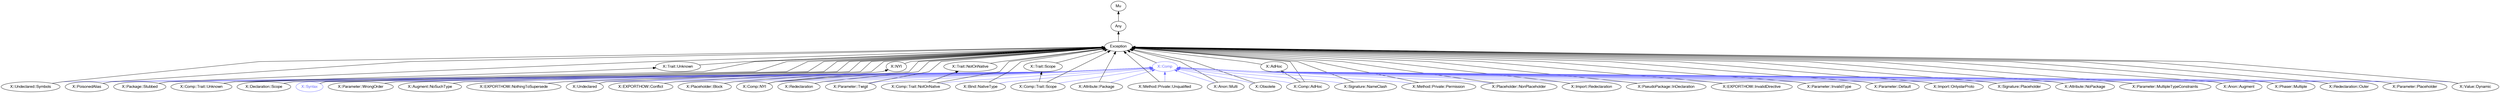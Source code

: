digraph "perl6-type-graph" {
    rankdir=BT;
    splines=polyline;
    overlap=false; 
    // Types
    "X::Comp" [color="#6666FF", fontcolor="#6666FF", href="/type/X::Comp", fontname="FreeSans"];
    "Mu" [color="#000000", fontcolor="#000000", href="/type/Mu", fontname="FreeSans"];
    "Any" [color="#000000", fontcolor="#000000", href="/type/Any", fontname="FreeSans"];
    "Exception" [color="#000000", fontcolor="#000000", href="/type/Exception", fontname="FreeSans"];
    "X::Undeclared::Symbols" [color="#000000", fontcolor="#000000", href="/type/X::Undeclared::Symbols", fontname="FreeSans"];
    "X::PoisonedAlias" [color="#000000", fontcolor="#000000", href="/type/X::PoisonedAlias", fontname="FreeSans"];
    "X::Package::Stubbed" [color="#000000", fontcolor="#000000", href="/type/X::Package::Stubbed", fontname="FreeSans"];
    "X::Trait::Unknown" [color="#000000", fontcolor="#000000", href="/type/X::Trait::Unknown", fontname="FreeSans"];
    "X::Comp::Trait::Unknown" [color="#000000", fontcolor="#000000", href="/type/X::Comp::Trait::Unknown", fontname="FreeSans"];
    "X::Declaration::Scope" [color="#000000", fontcolor="#000000", href="/type/X::Declaration::Scope", fontname="FreeSans"];
    "X::Syntax" [color="#6666FF", fontcolor="#6666FF", href="/type/X::Syntax", fontname="FreeSans"];
    "X::Parameter::WrongOrder" [color="#000000", fontcolor="#000000", href="/type/X::Parameter::WrongOrder", fontname="FreeSans"];
    "X::Augment::NoSuchType" [color="#000000", fontcolor="#000000", href="/type/X::Augment::NoSuchType", fontname="FreeSans"];
    "X::EXPORTHOW::NothingToSupersede" [color="#000000", fontcolor="#000000", href="/type/X::EXPORTHOW::NothingToSupersede", fontname="FreeSans"];
    "X::Undeclared" [color="#000000", fontcolor="#000000", href="/type/X::Undeclared", fontname="FreeSans"];
    "X::EXPORTHOW::Conflict" [color="#000000", fontcolor="#000000", href="/type/X::EXPORTHOW::Conflict", fontname="FreeSans"];
    "X::Placeholder::Block" [color="#000000", fontcolor="#000000", href="/type/X::Placeholder::Block", fontname="FreeSans"];
    "X::Redeclaration" [color="#000000", fontcolor="#000000", href="/type/X::Redeclaration", fontname="FreeSans"];
    "X::Parameter::Twigil" [color="#000000", fontcolor="#000000", href="/type/X::Parameter::Twigil", fontname="FreeSans"];
    "X::NYI" [color="#000000", fontcolor="#000000", href="/type/X::NYI", fontname="FreeSans"];
    "X::Comp::NYI" [color="#000000", fontcolor="#000000", href="/type/X::Comp::NYI", fontname="FreeSans"];
    "X::Trait::NotOnNative" [color="#000000", fontcolor="#000000", href="/type/X::Trait::NotOnNative", fontname="FreeSans"];
    "X::Comp::Trait::NotOnNative" [color="#000000", fontcolor="#000000", href="/type/X::Comp::Trait::NotOnNative", fontname="FreeSans"];
    "X::Bind::NativeType" [color="#000000", fontcolor="#000000", href="/type/X::Bind::NativeType", fontname="FreeSans"];
    "X::Trait::Scope" [color="#000000", fontcolor="#000000", href="/type/X::Trait::Scope", fontname="FreeSans"];
    "X::Comp::Trait::Scope" [color="#000000", fontcolor="#000000", href="/type/X::Comp::Trait::Scope", fontname="FreeSans"];
    "X::Attribute::Package" [color="#000000", fontcolor="#000000", href="/type/X::Attribute::Package", fontname="FreeSans"];
    "X::Method::Private::Unqualified" [color="#000000", fontcolor="#000000", href="/type/X::Method::Private::Unqualified", fontname="FreeSans"];
    "X::Anon::Multi" [color="#000000", fontcolor="#000000", href="/type/X::Anon::Multi", fontname="FreeSans"];
    "X::Obsolete" [color="#000000", fontcolor="#000000", href="/type/X::Obsolete", fontname="FreeSans"];
    "X::AdHoc" [color="#000000", fontcolor="#000000", href="/type/X::AdHoc", fontname="FreeSans"];
    "X::Comp::AdHoc" [color="#000000", fontcolor="#000000", href="/type/X::Comp::AdHoc", fontname="FreeSans"];
    "X::Signature::NameClash" [color="#000000", fontcolor="#000000", href="/type/X::Signature::NameClash", fontname="FreeSans"];
    "X::Method::Private::Permission" [color="#000000", fontcolor="#000000", href="/type/X::Method::Private::Permission", fontname="FreeSans"];
    "X::Placeholder::NonPlaceholder" [color="#000000", fontcolor="#000000", href="/type/X::Placeholder::NonPlaceholder", fontname="FreeSans"];
    "X::Import::Redeclaration" [color="#000000", fontcolor="#000000", href="/type/X::Import::Redeclaration", fontname="FreeSans"];
    "X::PseudoPackage::InDeclaration" [color="#000000", fontcolor="#000000", href="/type/X::PseudoPackage::InDeclaration", fontname="FreeSans"];
    "X::EXPORTHOW::InvalidDirective" [color="#000000", fontcolor="#000000", href="/type/X::EXPORTHOW::InvalidDirective", fontname="FreeSans"];
    "X::Parameter::InvalidType" [color="#000000", fontcolor="#000000", href="/type/X::Parameter::InvalidType", fontname="FreeSans"];
    "X::Parameter::Default" [color="#000000", fontcolor="#000000", href="/type/X::Parameter::Default", fontname="FreeSans"];
    "X::Import::OnlystarProto" [color="#000000", fontcolor="#000000", href="/type/X::Import::OnlystarProto", fontname="FreeSans"];
    "X::Signature::Placeholder" [color="#000000", fontcolor="#000000", href="/type/X::Signature::Placeholder", fontname="FreeSans"];
    "X::Attribute::NoPackage" [color="#000000", fontcolor="#000000", href="/type/X::Attribute::NoPackage", fontname="FreeSans"];
    "X::Parameter::MultipleTypeConstraints" [color="#000000", fontcolor="#000000", href="/type/X::Parameter::MultipleTypeConstraints", fontname="FreeSans"];
    "X::Anon::Augment" [color="#000000", fontcolor="#000000", href="/type/X::Anon::Augment", fontname="FreeSans"];
    "X::Phaser::Multiple" [color="#000000", fontcolor="#000000", href="/type/X::Phaser::Multiple", fontname="FreeSans"];
    "X::Redeclaration::Outer" [color="#000000", fontcolor="#000000", href="/type/X::Redeclaration::Outer", fontname="FreeSans"];
    "X::Parameter::Placeholder" [color="#000000", fontcolor="#000000", href="/type/X::Parameter::Placeholder", fontname="FreeSans"];
    "X::Value::Dynamic" [color="#000000", fontcolor="#000000", href="/type/X::Value::Dynamic", fontname="FreeSans"];

    // Superclasses
    "X::Comp" -> "Exception" [color="#000000"];
    "Any" -> "Mu" [color="#000000"];
    "Exception" -> "Any" [color="#000000"];
    "X::Undeclared::Symbols" -> "Exception" [color="#000000"];
    "X::PoisonedAlias" -> "Exception" [color="#000000"];
    "X::Package::Stubbed" -> "Exception" [color="#000000"];
    "X::Trait::Unknown" -> "Exception" [color="#000000"];
    "X::Comp::Trait::Unknown" -> "X::Trait::Unknown" [color="#000000"];
    "X::Comp::Trait::Unknown" -> "Exception" [color="#000000"];
    "X::Declaration::Scope" -> "Exception" [color="#000000"];
    "X::Syntax" -> "Exception" [color="#000000"];
    "X::Parameter::WrongOrder" -> "Exception" [color="#000000"];
    "X::Augment::NoSuchType" -> "Exception" [color="#000000"];
    "X::EXPORTHOW::NothingToSupersede" -> "Exception" [color="#000000"];
    "X::Undeclared" -> "Exception" [color="#000000"];
    "X::EXPORTHOW::Conflict" -> "Exception" [color="#000000"];
    "X::Placeholder::Block" -> "Exception" [color="#000000"];
    "X::Redeclaration" -> "Exception" [color="#000000"];
    "X::Parameter::Twigil" -> "Exception" [color="#000000"];
    "X::NYI" -> "Exception" [color="#000000"];
    "X::Comp::NYI" -> "X::NYI" [color="#000000"];
    "X::Comp::NYI" -> "Exception" [color="#000000"];
    "X::Trait::NotOnNative" -> "Exception" [color="#000000"];
    "X::Comp::Trait::NotOnNative" -> "X::Trait::NotOnNative" [color="#000000"];
    "X::Comp::Trait::NotOnNative" -> "Exception" [color="#000000"];
    "X::Bind::NativeType" -> "Exception" [color="#000000"];
    "X::Trait::Scope" -> "Exception" [color="#000000"];
    "X::Comp::Trait::Scope" -> "X::Trait::Scope" [color="#000000"];
    "X::Comp::Trait::Scope" -> "Exception" [color="#000000"];
    "X::Attribute::Package" -> "Exception" [color="#000000"];
    "X::Method::Private::Unqualified" -> "Exception" [color="#000000"];
    "X::Anon::Multi" -> "Exception" [color="#000000"];
    "X::Obsolete" -> "Exception" [color="#000000"];
    "X::AdHoc" -> "Exception" [color="#000000"];
    "X::Comp::AdHoc" -> "X::AdHoc" [color="#000000"];
    "X::Comp::AdHoc" -> "Exception" [color="#000000"];
    "X::Signature::NameClash" -> "Exception" [color="#000000"];
    "X::Method::Private::Permission" -> "Exception" [color="#000000"];
    "X::Placeholder::NonPlaceholder" -> "Exception" [color="#000000"];
    "X::Import::Redeclaration" -> "Exception" [color="#000000"];
    "X::PseudoPackage::InDeclaration" -> "Exception" [color="#000000"];
    "X::EXPORTHOW::InvalidDirective" -> "Exception" [color="#000000"];
    "X::Parameter::InvalidType" -> "Exception" [color="#000000"];
    "X::Parameter::Default" -> "Exception" [color="#000000"];
    "X::Import::OnlystarProto" -> "Exception" [color="#000000"];
    "X::Signature::Placeholder" -> "Exception" [color="#000000"];
    "X::Attribute::NoPackage" -> "Exception" [color="#000000"];
    "X::Parameter::MultipleTypeConstraints" -> "Exception" [color="#000000"];
    "X::Anon::Augment" -> "Exception" [color="#000000"];
    "X::Phaser::Multiple" -> "Exception" [color="#000000"];
    "X::Redeclaration::Outer" -> "Exception" [color="#000000"];
    "X::Parameter::Placeholder" -> "Exception" [color="#000000"];
    "X::Value::Dynamic" -> "Exception" [color="#000000"];

    // Roles
    "X::Undeclared::Symbols" -> "X::Comp" [color="#6666FF"];
    "X::PoisonedAlias" -> "X::Comp" [color="#6666FF"];
    "X::Package::Stubbed" -> "X::Comp" [color="#6666FF"];
    "X::Comp::Trait::Unknown" -> "X::Comp" [color="#6666FF"];
    "X::Declaration::Scope" -> "X::Comp" [color="#6666FF"];
    "X::Syntax" -> "X::Comp" [color="#6666FF"];
    "X::Parameter::WrongOrder" -> "X::Comp" [color="#6666FF"];
    "X::Augment::NoSuchType" -> "X::Comp" [color="#6666FF"];
    "X::EXPORTHOW::NothingToSupersede" -> "X::Comp" [color="#6666FF"];
    "X::Undeclared" -> "X::Comp" [color="#6666FF"];
    "X::EXPORTHOW::Conflict" -> "X::Comp" [color="#6666FF"];
    "X::Placeholder::Block" -> "X::Comp" [color="#6666FF"];
    "X::Redeclaration" -> "X::Comp" [color="#6666FF"];
    "X::Parameter::Twigil" -> "X::Comp" [color="#6666FF"];
    "X::Comp::NYI" -> "X::Comp" [color="#6666FF"];
    "X::Comp::Trait::NotOnNative" -> "X::Comp" [color="#6666FF"];
    "X::Bind::NativeType" -> "X::Comp" [color="#6666FF"];
    "X::Comp::Trait::Scope" -> "X::Comp" [color="#6666FF"];
    "X::Attribute::Package" -> "X::Comp" [color="#6666FF"];
    "X::Method::Private::Unqualified" -> "X::Comp" [color="#6666FF"];
    "X::Anon::Multi" -> "X::Comp" [color="#6666FF"];
    "X::Obsolete" -> "X::Comp" [color="#6666FF"];
    "X::Comp::AdHoc" -> "X::Comp" [color="#6666FF"];
    "X::Signature::NameClash" -> "X::Comp" [color="#6666FF"];
    "X::Method::Private::Permission" -> "X::Comp" [color="#6666FF"];
    "X::Placeholder::NonPlaceholder" -> "X::Comp" [color="#6666FF"];
    "X::Import::Redeclaration" -> "X::Comp" [color="#6666FF"];
    "X::PseudoPackage::InDeclaration" -> "X::Comp" [color="#6666FF"];
    "X::EXPORTHOW::InvalidDirective" -> "X::Comp" [color="#6666FF"];
    "X::Parameter::InvalidType" -> "X::Comp" [color="#6666FF"];
    "X::Parameter::Default" -> "X::Comp" [color="#6666FF"];
    "X::Import::OnlystarProto" -> "X::Comp" [color="#6666FF"];
    "X::Signature::Placeholder" -> "X::Comp" [color="#6666FF"];
    "X::Attribute::NoPackage" -> "X::Comp" [color="#6666FF"];
    "X::Parameter::MultipleTypeConstraints" -> "X::Comp" [color="#6666FF"];
    "X::Anon::Augment" -> "X::Comp" [color="#6666FF"];
    "X::Phaser::Multiple" -> "X::Comp" [color="#6666FF"];
    "X::Redeclaration::Outer" -> "X::Comp" [color="#6666FF"];
    "X::Parameter::Placeholder" -> "X::Comp" [color="#6666FF"];
    "X::Value::Dynamic" -> "X::Comp" [color="#6666FF"];
}
